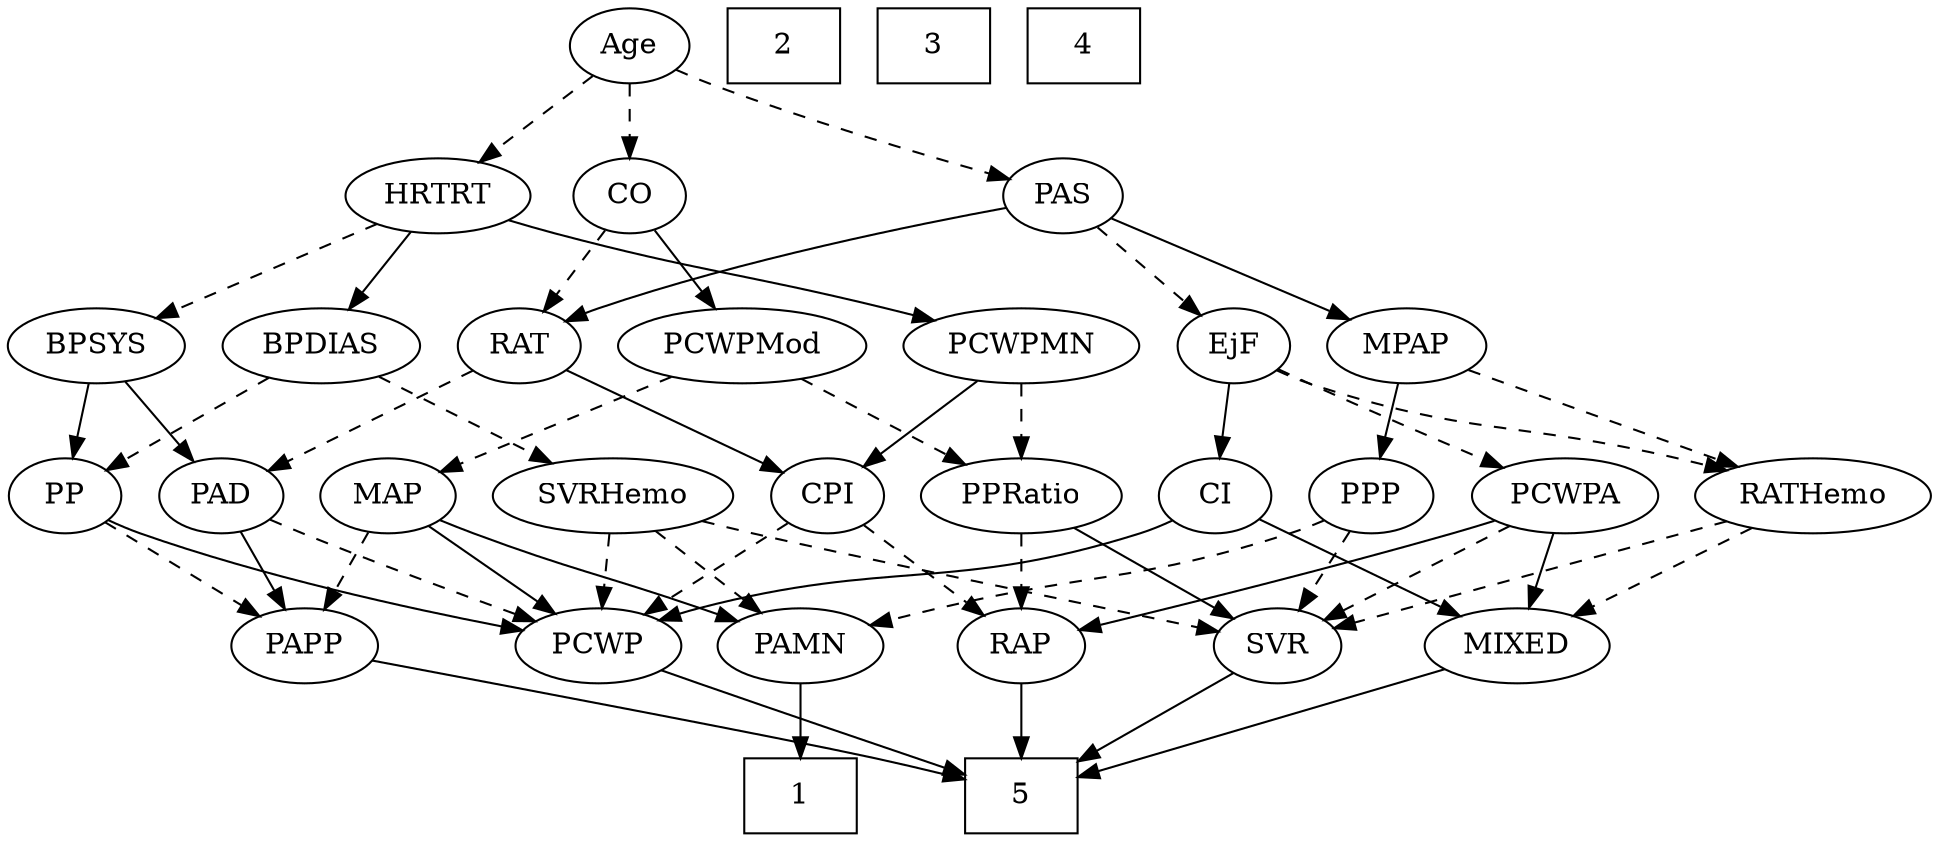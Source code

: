 strict digraph {
	graph [bb="0,0,859.4,396"];
	node [label="\N"];
	1	[height=0.5,
		pos="359,18",
		shape=box,
		width=0.75];
	2	[height=0.5,
		pos="360,378",
		shape=box,
		width=0.75];
	3	[height=0.5,
		pos="432,378",
		shape=box,
		width=0.75];
	4	[height=0.5,
		pos="504,378",
		shape=box,
		width=0.75];
	5	[height=0.5,
		pos="457,18",
		shape=box,
		width=0.75];
	Age	[height=0.5,
		pos="288,378",
		width=0.75];
	CO	[height=0.5,
		pos="288,306",
		width=0.75];
	Age -> CO	[pos="e,288,324.1 288,359.7 288,351.98 288,342.71 288,334.11",
		style=dashed];
	PAS	[height=0.5,
		pos="480,306",
		width=0.75];
	Age -> PAS	[pos="e,455.9,314.25 309.14,366.53 313.98,364.27 319.13,361.97 324,360 365.39,343.26 414.31,327.23 446.19,317.26",
		style=dashed];
	HRTRT	[height=0.5,
		pos="202,306",
		width=1.1013];
	Age -> HRTRT	[pos="e,220.62,322.16 271.42,363.5 259.26,353.61 242.5,339.96 228.49,328.56",
		style=dashed];
	EjF	[height=0.5,
		pos="552,234",
		width=0.75];
	RATHemo	[height=0.5,
		pos="810,162",
		width=1.3721];
	EjF -> RATHemo	[pos="e,773.29,174.18 572.61,222.3 577.56,220 582.9,217.74 588,216 658.63,191.92 679.71,198.51 752,180 755.78,179.03 759.69,177.99 763.6,\
176.91",
		style=dashed];
	PCWPA	[height=0.5,
		pos="701,162",
		width=1.1555];
	EjF -> PCWPA	[pos="e,673.59,175.83 573.32,222.92 578.14,220.64 583.25,218.24 588,216 613.45,204.02 642.14,190.57 664.24,180.21",
		style=dashed];
	CI	[height=0.5,
		pos="542,162",
		width=0.75];
	EjF -> CI	[pos="e,544.47,180.28 549.58,216.05 548.48,208.35 547.15,199.03 545.91,190.36",
		style=solid];
	RAP	[height=0.5,
		pos="457,90",
		width=0.77632];
	RAP -> 5	[pos="e,457,36.104 457,71.697 457,63.983 457,54.712 457,46.112",
		style=solid];
	MIXED	[height=0.5,
		pos="679,90",
		width=1.1193];
	MIXED -> 5	[pos="e,484.08,27.539 646.72,78.821 606.08,66.008 536.45,44.051 493.79,30.601",
		style=solid];
	MPAP	[height=0.5,
		pos="632,234",
		width=0.97491];
	MPAP -> RATHemo	[pos="e,777.57,175.75 659.03,222.37 687.98,210.99 734.28,192.78 767.99,179.52",
		style=dashed];
	PPP	[height=0.5,
		pos="614,162",
		width=0.75];
	MPAP -> PPP	[pos="e,618.32,179.79 627.64,216.05 625.61,208.14 623.14,198.54 620.86,189.69",
		style=solid];
	BPSYS	[height=0.5,
		pos="54,234",
		width=1.0471];
	PAD	[height=0.5,
		pos="101,162",
		width=0.79437];
	BPSYS -> PAD	[pos="e,90.158,179.15 64.901,216.76 70.714,208.11 77.988,197.27 84.48,187.6",
		style=solid];
	PP	[height=0.5,
		pos="27,162",
		width=0.75];
	BPSYS -> PP	[pos="e,33.476,179.79 47.464,216.05 44.38,208.06 40.628,198.33 37.183,189.4",
		style=solid];
	PCWP	[height=0.5,
		pos="270,90",
		width=0.97491];
	PAD -> PCWP	[pos="e,242.79,101.48 123.23,150.57 128.08,148.36 133.19,146.07 138,144 169.88,130.28 206.54,115.65 233.13,105.25",
		style=dashed];
	PAPP	[height=0.5,
		pos="140,90",
		width=0.88464];
	PAD -> PAPP	[pos="e,130.73,107.63 110.05,144.76 114.7,136.4 120.49,126.02 125.73,116.61",
		style=solid];
	RAT	[height=0.5,
		pos="240,234",
		width=0.75827];
	CO -> RAT	[pos="e,250.85,250.82 277.11,289.12 271.03,280.26 263.34,269.04 256.54,259.12",
		style=dashed];
	PCWPMod	[height=0.5,
		pos="337,234",
		width=1.4443];
	CO -> PCWPMod	[pos="e,325.13,251.96 298.87,289.46 304.89,280.87 312.52,269.97 319.37,260.19",
		style=solid];
	PAS -> EjF	[pos="e,537.2,249.38 494.57,290.83 504.75,280.94 518.52,267.55 530.03,256.36",
		style=dashed];
	PAS -> MPAP	[pos="e,606.72,246.64 501.78,294.97 526.81,283.44 568.23,264.37 597.63,250.83",
		style=solid];
	PAS -> RAT	[pos="e,261.04,245.74 454.41,299.96 415.31,291.91 338.61,274.69 276,252 274.15,251.33 272.26,250.6 270.37,249.82",
		style=solid];
	PAMN	[height=0.5,
		pos="359,90",
		width=1.011];
	PAMN -> 1	[pos="e,359,36.104 359,71.697 359,63.983 359,54.712 359,46.112",
		style=solid];
	RATHemo -> MIXED	[pos="e,704.01,104.37 783.17,146.67 762.87,135.82 734.84,120.84 712.97,109.15",
		style=dashed];
	SVR	[height=0.5,
		pos="572,90",
		width=0.77632];
	RATHemo -> SVR	[pos="e,596.91,98.326 772.81,150.06 727.33,136.68 650.94,114.22 606.65,101.19",
		style=dashed];
	CPI	[height=0.5,
		pos="372,162",
		width=0.75];
	CPI -> RAP	[pos="e,440.37,104.69 388.39,147.5 400.89,137.21 418.31,122.86 432.47,111.2",
		style=dashed];
	CPI -> PCWP	[pos="e,290.17,104.85 353.76,148.49 338.4,137.94 316.16,122.68 298.45,110.53",
		style=dashed];
	RAT -> PAD	[pos="e,122.77,173.96 218.89,222.37 195.76,210.72 158.42,191.92 131.97,178.6",
		style=dashed];
	RAT -> CPI	[pos="e,351.52,173.86 260.62,222.06 282.61,210.4 317.63,191.83 342.52,178.63",
		style=solid];
	SVR -> 5	[pos="e,484.25,35.588 552.23,76.967 535.97,67.068 512.5,52.782 492.93,40.87",
		style=solid];
	MAP	[height=0.5,
		pos="178,162",
		width=0.84854];
	PCWPMod -> MAP	[pos="e,201.71,173.44 305.97,219.34 278.64,207.31 238.96,189.84 211.05,177.55",
		style=dashed];
	PPRatio	[height=0.5,
		pos="457,162",
		width=1.1013];
	PCWPMod -> PPRatio	[pos="e,433.62,176.64 362.45,218.15 380.62,207.55 405.21,193.21 424.76,181.81",
		style=dashed];
	PCWPA -> RAP	[pos="e,482.42,97.514 669.53,150.21 663.09,148.09 656.34,145.93 650,144 595.22,127.36 531,110.18 492.19,100.05",
		style=solid];
	PCWPA -> MIXED	[pos="e,684.43,108.28 695.67,144.05 693.22,136.26 690.26,126.82 687.51,118.08",
		style=solid];
	PCWPA -> SVR	[pos="e,592.96,102.37 676.13,147.5 654.89,135.98 624.3,119.38 601.77,107.15",
		style=dashed];
	PCWPMN	[height=0.5,
		pos="457,234",
		width=1.3902];
	PCWPMN -> CPI	[pos="e,388.35,176.47 437.71,217.12 425.38,206.96 409.29,193.71 396.12,182.86",
		style=solid];
	PCWPMN -> PPRatio	[pos="e,457,180.1 457,215.7 457,207.98 457,198.71 457,190.11",
		style=dashed];
	SVRHemo	[height=0.5,
		pos="277,162",
		width=1.3902];
	SVRHemo -> PAMN	[pos="e,341.59,105.86 295.61,145.12 306.93,135.45 321.53,122.99 333.87,112.46",
		style=dashed];
	SVRHemo -> SVR	[pos="e,545.98,96.751 314.36,149.87 321.52,147.84 328.98,145.8 336,144 355.23,139.08 474.77,112.52 535.98,98.966",
		style=dashed];
	SVRHemo -> PCWP	[pos="e,271.71,108.1 275.27,143.7 274.5,135.98 273.57,126.71 272.71,118.11",
		style=dashed];
	BPDIAS	[height=0.5,
		pos="152,234",
		width=1.1735];
	BPDIAS -> SVRHemo	[pos="e,251.06,177.52 176.7,219.17 195.41,208.69 221.38,194.15 242.2,182.49",
		style=dashed];
	BPDIAS -> PP	[pos="e,47.112,174.26 127.3,219.17 106.76,207.67 77.485,191.27 55.862,179.16",
		style=dashed];
	MAP -> PAMN	[pos="e,330.92,101.62 202.04,150.58 207.29,148.37 212.82,146.07 218,144 260.31,127.08 271.35,124.05 314,108 316.39,107.1 318.86,106.17 \
321.34,105.23",
		style=solid];
	MAP -> PCWP	[pos="e,251.23,105.28 196.18,147.17 209.61,136.95 228.11,122.87 243.23,111.37",
		style=solid];
	MAP -> PAPP	[pos="e,149.03,107.63 169.19,144.76 164.65,136.4 159.01,126.02 153.9,116.61",
		style=dashed];
	PP -> PCWP	[pos="e,237.51,97.312 48.036,150.25 52.878,148 58.058,145.78 63,144 118.62,123.96 185.2,108.33 227.55,99.387",
		style=solid];
	PP -> PAPP	[pos="e,119.2,103.88 46.169,149.13 63.831,138.18 90.302,121.79 110.63,109.19",
		style=dashed];
	PPP -> PAMN	[pos="e,389.64,99.848 593.38,150.33 588.43,148.03 583.1,145.76 578,144 509.93,120.48 489.82,125.67 420,108 413.34,106.31 406.3,104.44 \
399.46,102.57",
		style=dashed];
	PPP -> SVR	[pos="e,581.78,107.31 604.47,145.12 599.33,136.56 592.88,125.8 587.08,116.13",
		style=dashed];
	PPRatio -> RAP	[pos="e,457,108.1 457,143.7 457,135.98 457,126.71 457,118.11",
		style=dashed];
	PPRatio -> SVR	[pos="e,552.39,102.94 479.72,147.17 498.11,135.98 524.11,120.15 543.82,108.15",
		style=solid];
	PCWP -> 5	[pos="e,429.81,28.951 297.44,78.332 302.92,76.22 308.64,74.029 314,72 350,58.377 391.22,43.136 420.13,32.508",
		style=solid];
	CI -> MIXED	[pos="e,653.32,104.12 562.81,150.37 584.41,139.33 618.57,121.88 644.27,108.75",
		style=solid];
	CI -> PCWP	[pos="e,296.26,102.05 521.43,150.18 516.47,147.89 511.13,145.66 506,144 423.4,117.24 397.51,131.74 314,108 311.36,107.25 308.65,106.4 \
305.95,105.5",
		style=solid];
	PAPP -> 5	[pos="e,429.93,26.817 169.68,83.075 227.26,71.54 352.25,46.293 395,36 403.18,34.031 411.91,31.748 420.17,29.507",
		style=solid];
	HRTRT -> BPSYS	[pos="e,79.735,247.17 175.54,292.49 151.4,281.07 115.55,264.11 89.041,251.57",
		style=dashed];
	HRTRT -> PCWPMN	[pos="e,419.61,246.01 232.27,294.24 238.75,292.07 245.58,289.88 252,288 316.14,269.23 333.43,269.26 398,252 401.83,250.98 405.79,249.89 \
409.77,248.78",
		style=solid];
	HRTRT -> BPDIAS	[pos="e,163.88,251.63 190.4,288.76 184.31,280.23 176.7,269.58 169.87,260.02",
		style=solid];
}
